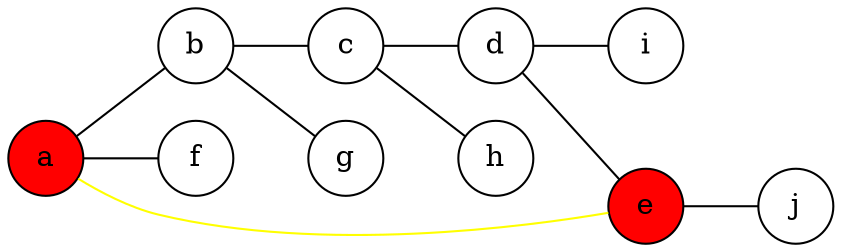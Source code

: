 graph
{
    node[shape=circle];
    rankdir=LR;
    a -- b -- c -- d -- e;
    e -- a[color="#ffff00"];
    a -- f;
    b -- g;
    c -- h;
    d -- i;
    e -- j;
    a[style=filled,fillcolor="#ff0000"];
    e[style=filled,fillcolor="#ff0000"];
}

